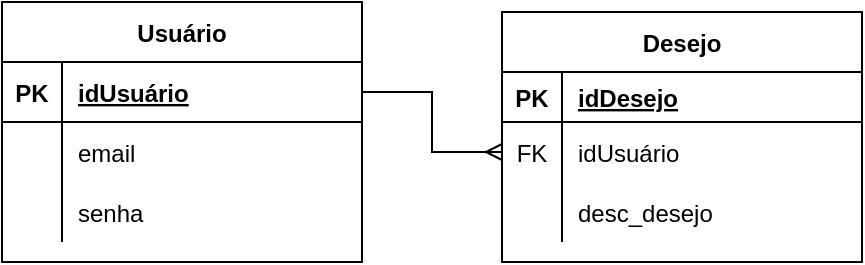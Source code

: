 <mxfile version="15.5.9" type="device"><diagram id="37H8-63HgkUgMUc8LEcH" name="Page-1"><mxGraphModel dx="689" dy="408" grid="1" gridSize="10" guides="1" tooltips="1" connect="1" arrows="1" fold="1" page="1" pageScale="1" pageWidth="827" pageHeight="1169" math="0" shadow="0"><root><mxCell id="0"/><mxCell id="1" parent="0"/><mxCell id="iaaXuFVDFqEc-oLJSCE0-8" value="Usuário" style="shape=table;startSize=30;container=1;collapsible=1;childLayout=tableLayout;fixedRows=1;rowLines=0;fontStyle=1;align=center;resizeLast=1;" vertex="1" parent="1"><mxGeometry x="260" y="120" width="180" height="130" as="geometry"/></mxCell><mxCell id="iaaXuFVDFqEc-oLJSCE0-9" value="" style="shape=partialRectangle;collapsible=0;dropTarget=0;pointerEvents=0;fillColor=none;top=0;left=0;bottom=1;right=0;points=[[0,0.5],[1,0.5]];portConstraint=eastwest;" vertex="1" parent="iaaXuFVDFqEc-oLJSCE0-8"><mxGeometry y="30" width="180" height="30" as="geometry"/></mxCell><mxCell id="iaaXuFVDFqEc-oLJSCE0-10" value="PK" style="shape=partialRectangle;connectable=0;fillColor=none;top=0;left=0;bottom=0;right=0;fontStyle=1;overflow=hidden;" vertex="1" parent="iaaXuFVDFqEc-oLJSCE0-9"><mxGeometry width="30" height="30" as="geometry"><mxRectangle width="30" height="30" as="alternateBounds"/></mxGeometry></mxCell><mxCell id="iaaXuFVDFqEc-oLJSCE0-11" value="idUsuário" style="shape=partialRectangle;connectable=0;fillColor=none;top=0;left=0;bottom=0;right=0;align=left;spacingLeft=6;fontStyle=5;overflow=hidden;" vertex="1" parent="iaaXuFVDFqEc-oLJSCE0-9"><mxGeometry x="30" width="150" height="30" as="geometry"><mxRectangle width="150" height="30" as="alternateBounds"/></mxGeometry></mxCell><mxCell id="iaaXuFVDFqEc-oLJSCE0-12" value="" style="shape=partialRectangle;collapsible=0;dropTarget=0;pointerEvents=0;fillColor=none;top=0;left=0;bottom=0;right=0;points=[[0,0.5],[1,0.5]];portConstraint=eastwest;" vertex="1" parent="iaaXuFVDFqEc-oLJSCE0-8"><mxGeometry y="60" width="180" height="30" as="geometry"/></mxCell><mxCell id="iaaXuFVDFqEc-oLJSCE0-13" value="" style="shape=partialRectangle;connectable=0;fillColor=none;top=0;left=0;bottom=0;right=0;editable=1;overflow=hidden;" vertex="1" parent="iaaXuFVDFqEc-oLJSCE0-12"><mxGeometry width="30" height="30" as="geometry"><mxRectangle width="30" height="30" as="alternateBounds"/></mxGeometry></mxCell><mxCell id="iaaXuFVDFqEc-oLJSCE0-14" value="email" style="shape=partialRectangle;connectable=0;fillColor=none;top=0;left=0;bottom=0;right=0;align=left;spacingLeft=6;overflow=hidden;" vertex="1" parent="iaaXuFVDFqEc-oLJSCE0-12"><mxGeometry x="30" width="150" height="30" as="geometry"><mxRectangle width="150" height="30" as="alternateBounds"/></mxGeometry></mxCell><mxCell id="iaaXuFVDFqEc-oLJSCE0-15" value="" style="shape=partialRectangle;collapsible=0;dropTarget=0;pointerEvents=0;fillColor=none;top=0;left=0;bottom=0;right=0;points=[[0,0.5],[1,0.5]];portConstraint=eastwest;" vertex="1" parent="iaaXuFVDFqEc-oLJSCE0-8"><mxGeometry y="90" width="180" height="30" as="geometry"/></mxCell><mxCell id="iaaXuFVDFqEc-oLJSCE0-16" value="" style="shape=partialRectangle;connectable=0;fillColor=none;top=0;left=0;bottom=0;right=0;editable=1;overflow=hidden;" vertex="1" parent="iaaXuFVDFqEc-oLJSCE0-15"><mxGeometry width="30" height="30" as="geometry"><mxRectangle width="30" height="30" as="alternateBounds"/></mxGeometry></mxCell><mxCell id="iaaXuFVDFqEc-oLJSCE0-17" value="senha" style="shape=partialRectangle;connectable=0;fillColor=none;top=0;left=0;bottom=0;right=0;align=left;spacingLeft=6;overflow=hidden;" vertex="1" parent="iaaXuFVDFqEc-oLJSCE0-15"><mxGeometry x="30" width="150" height="30" as="geometry"><mxRectangle width="150" height="30" as="alternateBounds"/></mxGeometry></mxCell><mxCell id="iaaXuFVDFqEc-oLJSCE0-21" value="Desejo" style="shape=table;startSize=30;container=1;collapsible=1;childLayout=tableLayout;fixedRows=1;rowLines=0;fontStyle=1;align=center;resizeLast=1;" vertex="1" parent="1"><mxGeometry x="510" y="125" width="180" height="125" as="geometry"/></mxCell><mxCell id="iaaXuFVDFqEc-oLJSCE0-22" value="" style="shape=partialRectangle;collapsible=0;dropTarget=0;pointerEvents=0;fillColor=none;top=0;left=0;bottom=1;right=0;points=[[0,0.5],[1,0.5]];portConstraint=eastwest;" vertex="1" parent="iaaXuFVDFqEc-oLJSCE0-21"><mxGeometry y="30" width="180" height="25" as="geometry"/></mxCell><mxCell id="iaaXuFVDFqEc-oLJSCE0-23" value="PK" style="shape=partialRectangle;connectable=0;fillColor=none;top=0;left=0;bottom=0;right=0;fontStyle=1;overflow=hidden;" vertex="1" parent="iaaXuFVDFqEc-oLJSCE0-22"><mxGeometry width="30" height="25" as="geometry"><mxRectangle width="30" height="25" as="alternateBounds"/></mxGeometry></mxCell><mxCell id="iaaXuFVDFqEc-oLJSCE0-24" value="idDesejo" style="shape=partialRectangle;connectable=0;fillColor=none;top=0;left=0;bottom=0;right=0;align=left;spacingLeft=6;fontStyle=5;overflow=hidden;" vertex="1" parent="iaaXuFVDFqEc-oLJSCE0-22"><mxGeometry x="30" width="150" height="25" as="geometry"><mxRectangle width="150" height="25" as="alternateBounds"/></mxGeometry></mxCell><mxCell id="iaaXuFVDFqEc-oLJSCE0-33" value="" style="shape=partialRectangle;collapsible=0;dropTarget=0;pointerEvents=0;fillColor=none;top=0;left=0;bottom=0;right=0;points=[[0,0.5],[1,0.5]];portConstraint=eastwest;" vertex="1" parent="iaaXuFVDFqEc-oLJSCE0-21"><mxGeometry y="55" width="180" height="30" as="geometry"/></mxCell><mxCell id="iaaXuFVDFqEc-oLJSCE0-34" value="FK" style="shape=partialRectangle;connectable=0;fillColor=none;top=0;left=0;bottom=0;right=0;fontStyle=0;overflow=hidden;" vertex="1" parent="iaaXuFVDFqEc-oLJSCE0-33"><mxGeometry width="30" height="30" as="geometry"><mxRectangle width="30" height="30" as="alternateBounds"/></mxGeometry></mxCell><mxCell id="iaaXuFVDFqEc-oLJSCE0-35" value="idUsuário" style="shape=partialRectangle;connectable=0;fillColor=none;top=0;left=0;bottom=0;right=0;align=left;spacingLeft=6;fontStyle=0;overflow=hidden;" vertex="1" parent="iaaXuFVDFqEc-oLJSCE0-33"><mxGeometry x="30" width="150" height="30" as="geometry"><mxRectangle width="150" height="30" as="alternateBounds"/></mxGeometry></mxCell><mxCell id="iaaXuFVDFqEc-oLJSCE0-25" value="" style="shape=partialRectangle;collapsible=0;dropTarget=0;pointerEvents=0;fillColor=none;top=0;left=0;bottom=0;right=0;points=[[0,0.5],[1,0.5]];portConstraint=eastwest;" vertex="1" parent="iaaXuFVDFqEc-oLJSCE0-21"><mxGeometry y="85" width="180" height="30" as="geometry"/></mxCell><mxCell id="iaaXuFVDFqEc-oLJSCE0-26" value="" style="shape=partialRectangle;connectable=0;fillColor=none;top=0;left=0;bottom=0;right=0;editable=1;overflow=hidden;" vertex="1" parent="iaaXuFVDFqEc-oLJSCE0-25"><mxGeometry width="30" height="30" as="geometry"><mxRectangle width="30" height="30" as="alternateBounds"/></mxGeometry></mxCell><mxCell id="iaaXuFVDFqEc-oLJSCE0-27" value="desc_desejo" style="shape=partialRectangle;connectable=0;fillColor=none;top=0;left=0;bottom=0;right=0;align=left;spacingLeft=6;overflow=hidden;" vertex="1" parent="iaaXuFVDFqEc-oLJSCE0-25"><mxGeometry x="30" width="150" height="30" as="geometry"><mxRectangle width="150" height="30" as="alternateBounds"/></mxGeometry></mxCell><mxCell id="iaaXuFVDFqEc-oLJSCE0-36" style="edgeStyle=orthogonalEdgeStyle;rounded=0;orthogonalLoop=1;jettySize=auto;html=1;exitX=1;exitY=0.5;exitDx=0;exitDy=0;entryX=0;entryY=0.5;entryDx=0;entryDy=0;endArrow=ERmany;endFill=0;" edge="1" parent="1" source="iaaXuFVDFqEc-oLJSCE0-9" target="iaaXuFVDFqEc-oLJSCE0-33"><mxGeometry relative="1" as="geometry"/></mxCell></root></mxGraphModel></diagram></mxfile>